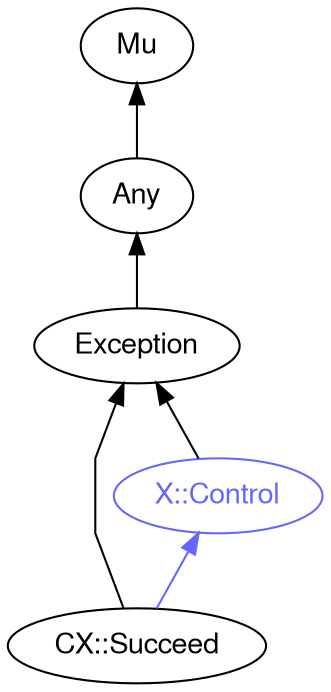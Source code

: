 digraph "perl6-type-graph" {
    rankdir=BT;
    splines=polyline;
    overlap=false; 
    graph [truecolor=true bgcolor="#FFFFFF"];
    // Types
    "CX::Succeed" [color="#000000", fontcolor="#000000", href="/type/CX::Succeed", fontname="FreeSans"];
    "Mu" [color="#000000", fontcolor="#000000", href="/type/Mu", fontname="FreeSans"];
    "Any" [color="#000000", fontcolor="#000000", href="/type/Any", fontname="FreeSans"];
    "Exception" [color="#000000", fontcolor="#000000", href="/type/Exception", fontname="FreeSans"];
    "X::Control" [color="#6666FF", fontcolor="#6666FF", href="/type/X::Control", fontname="FreeSans"];

    // Superclasses
    "CX::Succeed" -> "Exception" [color="#000000"];
    "Any" -> "Mu" [color="#000000"];
    "Exception" -> "Any" [color="#000000"];
    "X::Control" -> "Exception" [color="#000000"];

    // Roles
    "CX::Succeed" -> "X::Control" [color="#6666FF"];
}
